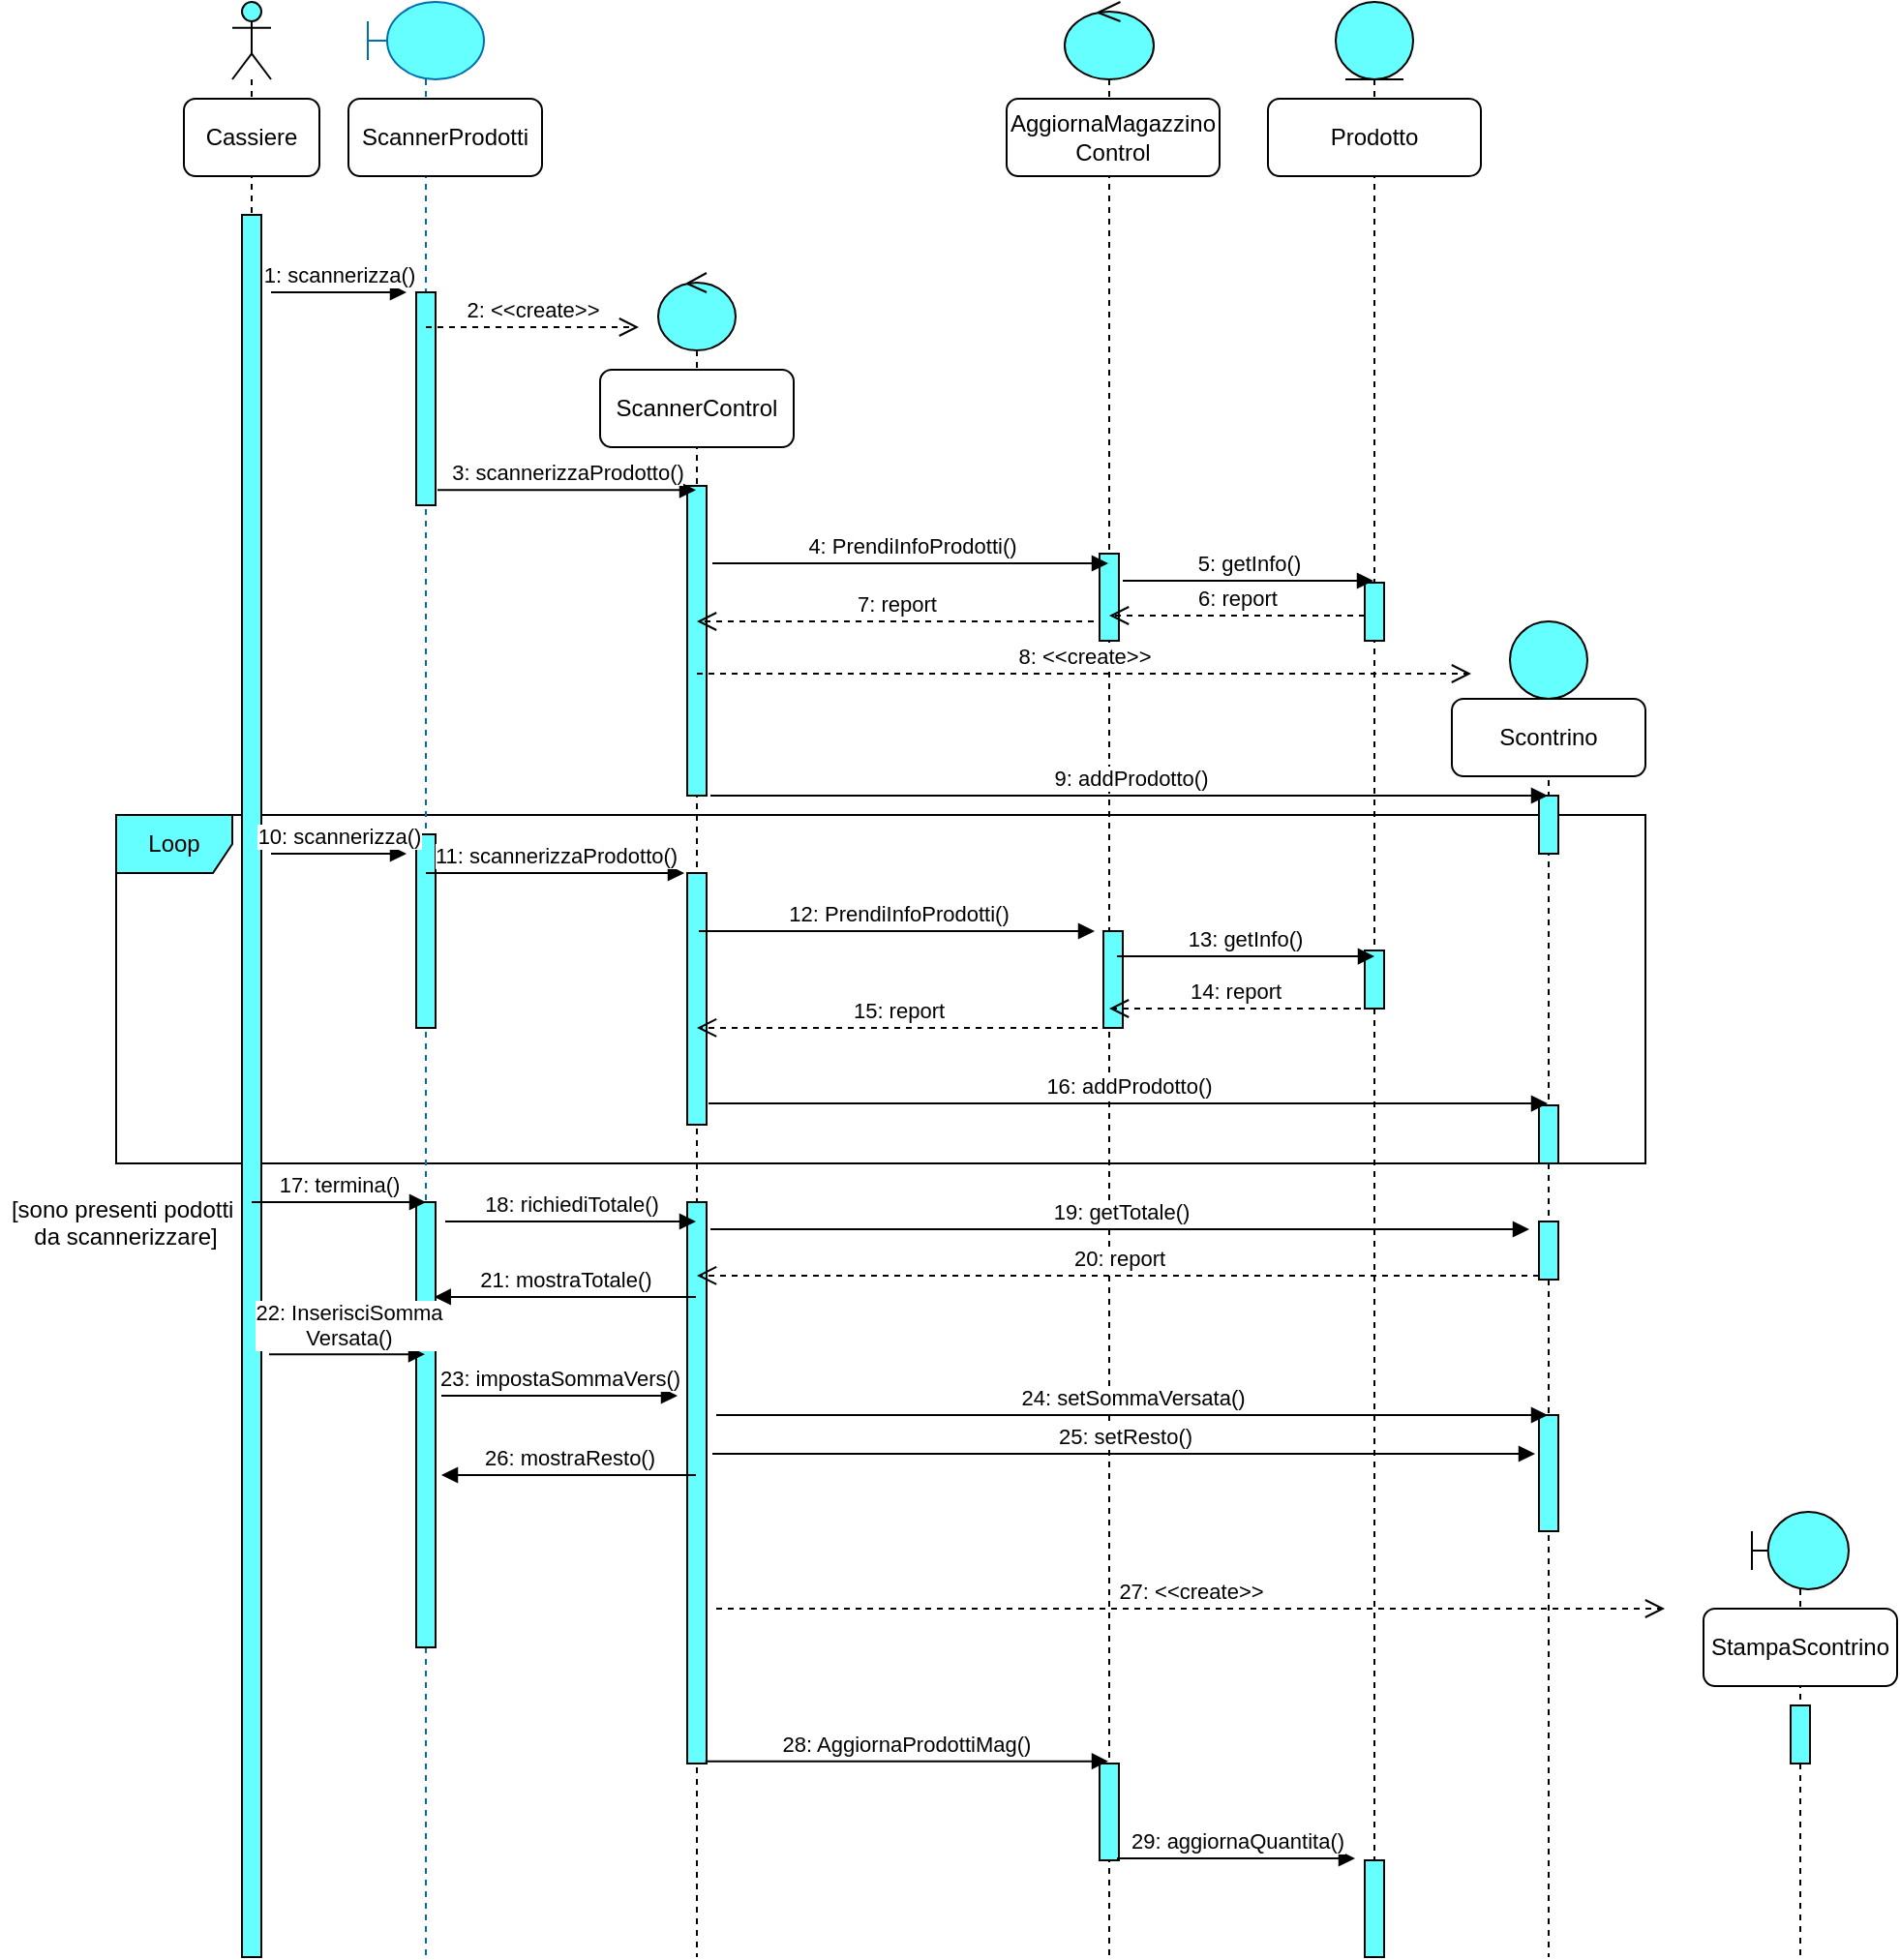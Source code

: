 <mxfile version="13.10.4" type="device"><diagram id="ZUtBysqkoq2L9TmuuniJ" name="Page-1"><mxGraphModel dx="1848" dy="2860" grid="1" gridSize="10" guides="1" tooltips="1" connect="1" arrows="1" fold="1" page="1" pageScale="1" pageWidth="827" pageHeight="1169" math="0" shadow="0"><root><mxCell id="0"/><mxCell id="1" parent="0"/><mxCell id="fzkwCnMHSpV7bVsmS4t7-61" value="Loop" style="shape=umlFrame;whiteSpace=wrap;html=1;fillColor=#66FFFF;" vertex="1" parent="1"><mxGeometry x="10" y="-1280" width="790" height="180" as="geometry"/></mxCell><mxCell id="fzkwCnMHSpV7bVsmS4t7-3" value="" style="shape=umlLifeline;participant=umlActor;perimeter=lifelinePerimeter;whiteSpace=wrap;html=1;container=1;collapsible=0;recursiveResize=0;verticalAlign=top;spacingTop=36;outlineConnect=0;fillColor=#66FFFF;" vertex="1" parent="1"><mxGeometry x="70" y="-1700" width="20" height="1010" as="geometry"/></mxCell><mxCell id="fzkwCnMHSpV7bVsmS4t7-5" value="Cassiere" style="rounded=1;whiteSpace=wrap;html=1;" vertex="1" parent="fzkwCnMHSpV7bVsmS4t7-3"><mxGeometry x="-25" y="50" width="70" height="40" as="geometry"/></mxCell><mxCell id="fzkwCnMHSpV7bVsmS4t7-10" value="" style="html=1;points=[];perimeter=orthogonalPerimeter;fillColor=#66FFFF;" vertex="1" parent="fzkwCnMHSpV7bVsmS4t7-3"><mxGeometry x="5" y="110" width="10" height="900" as="geometry"/></mxCell><mxCell id="fzkwCnMHSpV7bVsmS4t7-7" value="" style="shape=umlLifeline;participant=umlBoundary;perimeter=lifelinePerimeter;whiteSpace=wrap;html=1;container=1;collapsible=0;recursiveResize=0;verticalAlign=top;spacingTop=36;outlineConnect=0;strokeColor=#006EAF;fontColor=#ffffff;fillColor=#66FFFF;" vertex="1" parent="1"><mxGeometry x="140" y="-1700" width="60" height="1010" as="geometry"/></mxCell><mxCell id="fzkwCnMHSpV7bVsmS4t7-8" value="ScannerProdotti" style="rounded=1;whiteSpace=wrap;html=1;" vertex="1" parent="fzkwCnMHSpV7bVsmS4t7-7"><mxGeometry x="-10" y="50" width="100" height="40" as="geometry"/></mxCell><mxCell id="fzkwCnMHSpV7bVsmS4t7-50" value="" style="html=1;points=[];perimeter=orthogonalPerimeter;fillColor=#66FFFF;" vertex="1" parent="fzkwCnMHSpV7bVsmS4t7-7"><mxGeometry x="25" y="150" width="10" height="110" as="geometry"/></mxCell><mxCell id="fzkwCnMHSpV7bVsmS4t7-51" value="" style="html=1;points=[];perimeter=orthogonalPerimeter;fillColor=#66FFFF;" vertex="1" parent="fzkwCnMHSpV7bVsmS4t7-7"><mxGeometry x="25" y="430" width="10" height="100" as="geometry"/></mxCell><mxCell id="fzkwCnMHSpV7bVsmS4t7-64" value="" style="html=1;points=[];perimeter=orthogonalPerimeter;fillColor=#66FFFF;" vertex="1" parent="fzkwCnMHSpV7bVsmS4t7-7"><mxGeometry x="25" y="620" width="10" height="230" as="geometry"/></mxCell><mxCell id="fzkwCnMHSpV7bVsmS4t7-12" value="1: scannerizza()" style="html=1;verticalAlign=bottom;endArrow=block;" edge="1" parent="1"><mxGeometry width="80" relative="1" as="geometry"><mxPoint x="90" y="-1550" as="sourcePoint"/><mxPoint x="160" y="-1550" as="targetPoint"/></mxGeometry></mxCell><mxCell id="fzkwCnMHSpV7bVsmS4t7-16" value="" style="shape=umlLifeline;participant=umlControl;perimeter=lifelinePerimeter;whiteSpace=wrap;html=1;container=1;collapsible=0;recursiveResize=0;verticalAlign=top;spacingTop=36;outlineConnect=0;fillColor=#66FFFF;" vertex="1" parent="1"><mxGeometry x="290" y="-1560" width="40" height="870" as="geometry"/></mxCell><mxCell id="fzkwCnMHSpV7bVsmS4t7-17" value="ScannerControl" style="rounded=1;whiteSpace=wrap;html=1;" vertex="1" parent="fzkwCnMHSpV7bVsmS4t7-16"><mxGeometry x="-30" y="50" width="100" height="40" as="geometry"/></mxCell><mxCell id="fzkwCnMHSpV7bVsmS4t7-52" value="" style="html=1;points=[];perimeter=orthogonalPerimeter;fillColor=#66FFFF;" vertex="1" parent="fzkwCnMHSpV7bVsmS4t7-16"><mxGeometry x="15" y="110" width="10" height="160" as="geometry"/></mxCell><mxCell id="fzkwCnMHSpV7bVsmS4t7-53" value="" style="html=1;points=[];perimeter=orthogonalPerimeter;fillColor=#66FFFF;" vertex="1" parent="fzkwCnMHSpV7bVsmS4t7-16"><mxGeometry x="15" y="310" width="10" height="130" as="geometry"/></mxCell><mxCell id="fzkwCnMHSpV7bVsmS4t7-66" value="" style="html=1;points=[];perimeter=orthogonalPerimeter;fillColor=#66FFFF;" vertex="1" parent="fzkwCnMHSpV7bVsmS4t7-16"><mxGeometry x="15" y="480" width="10" height="290" as="geometry"/></mxCell><mxCell id="fzkwCnMHSpV7bVsmS4t7-19" value="2: &amp;lt;&amp;lt;create&amp;gt;&amp;gt;" style="html=1;verticalAlign=bottom;endArrow=open;dashed=1;endSize=8;" edge="1" parent="1" source="fzkwCnMHSpV7bVsmS4t7-7"><mxGeometry relative="1" as="geometry"><mxPoint x="470" y="-1440" as="sourcePoint"/><mxPoint x="280" y="-1532" as="targetPoint"/></mxGeometry></mxCell><mxCell id="fzkwCnMHSpV7bVsmS4t7-20" value="3: scannerizzaProdotto()" style="html=1;verticalAlign=bottom;endArrow=block;exitX=1.1;exitY=0.276;exitDx=0;exitDy=0;exitPerimeter=0;" edge="1" parent="1" target="fzkwCnMHSpV7bVsmS4t7-16"><mxGeometry width="80" relative="1" as="geometry"><mxPoint x="176" y="-1447.88" as="sourcePoint"/><mxPoint x="170" y="-1540" as="targetPoint"/></mxGeometry></mxCell><mxCell id="fzkwCnMHSpV7bVsmS4t7-23" value="" style="shape=umlLifeline;participant=umlControl;perimeter=lifelinePerimeter;whiteSpace=wrap;html=1;container=1;collapsible=0;recursiveResize=0;verticalAlign=top;spacingTop=36;outlineConnect=0;fillColor=#66FFFF;" vertex="1" parent="1"><mxGeometry x="500" y="-1700" width="46" height="1010" as="geometry"/></mxCell><mxCell id="fzkwCnMHSpV7bVsmS4t7-24" value="AggiornaMagazzino&lt;br&gt;Control" style="rounded=1;whiteSpace=wrap;html=1;" vertex="1" parent="fzkwCnMHSpV7bVsmS4t7-23"><mxGeometry x="-30" y="50" width="110" height="40" as="geometry"/></mxCell><mxCell id="fzkwCnMHSpV7bVsmS4t7-56" value="" style="html=1;points=[];perimeter=orthogonalPerimeter;fillColor=#66FFFF;" vertex="1" parent="fzkwCnMHSpV7bVsmS4t7-23"><mxGeometry x="18" y="285" width="10" height="45" as="geometry"/></mxCell><mxCell id="fzkwCnMHSpV7bVsmS4t7-58" value="" style="html=1;points=[];perimeter=orthogonalPerimeter;fillColor=#66FFFF;" vertex="1" parent="fzkwCnMHSpV7bVsmS4t7-23"><mxGeometry x="20" y="480" width="10" height="50" as="geometry"/></mxCell><mxCell id="fzkwCnMHSpV7bVsmS4t7-87" value="" style="html=1;points=[];perimeter=orthogonalPerimeter;fillColor=#66FFFF;" vertex="1" parent="fzkwCnMHSpV7bVsmS4t7-23"><mxGeometry x="18" y="910" width="10" height="50" as="geometry"/></mxCell><mxCell id="fzkwCnMHSpV7bVsmS4t7-27" value="4: PrendiInfoProdotti()" style="html=1;verticalAlign=bottom;endArrow=block;" edge="1" parent="1" target="fzkwCnMHSpV7bVsmS4t7-23"><mxGeometry width="80" relative="1" as="geometry"><mxPoint x="318" y="-1410" as="sourcePoint"/><mxPoint x="390" y="-1411" as="targetPoint"/></mxGeometry></mxCell><mxCell id="fzkwCnMHSpV7bVsmS4t7-28" value="" style="shape=umlLifeline;participant=umlEntity;perimeter=lifelinePerimeter;whiteSpace=wrap;html=1;container=1;collapsible=0;recursiveResize=0;verticalAlign=top;spacingTop=36;outlineConnect=0;fillColor=#66FFFF;" vertex="1" parent="1"><mxGeometry x="640" y="-1700" width="40" height="1010" as="geometry"/></mxCell><mxCell id="fzkwCnMHSpV7bVsmS4t7-59" value="" style="html=1;points=[];perimeter=orthogonalPerimeter;fillColor=#66FFFF;" vertex="1" parent="fzkwCnMHSpV7bVsmS4t7-28"><mxGeometry x="15" y="300" width="10" height="30" as="geometry"/></mxCell><mxCell id="fzkwCnMHSpV7bVsmS4t7-60" value="" style="html=1;points=[];perimeter=orthogonalPerimeter;fillColor=#66FFFF;" vertex="1" parent="fzkwCnMHSpV7bVsmS4t7-28"><mxGeometry x="15" y="490" width="10" height="30" as="geometry"/></mxCell><mxCell id="fzkwCnMHSpV7bVsmS4t7-92" value="" style="html=1;points=[];perimeter=orthogonalPerimeter;fillColor=#66FFFF;" vertex="1" parent="fzkwCnMHSpV7bVsmS4t7-28"><mxGeometry x="15" y="960" width="10" height="50" as="geometry"/></mxCell><mxCell id="fzkwCnMHSpV7bVsmS4t7-29" value="Prodotto" style="rounded=1;whiteSpace=wrap;html=1;" vertex="1" parent="1"><mxGeometry x="605" y="-1650" width="110" height="40" as="geometry"/></mxCell><mxCell id="fzkwCnMHSpV7bVsmS4t7-31" value="5: getInfo()" style="html=1;verticalAlign=bottom;endArrow=block;" edge="1" parent="1" target="fzkwCnMHSpV7bVsmS4t7-28"><mxGeometry width="80" relative="1" as="geometry"><mxPoint x="530" y="-1401" as="sourcePoint"/><mxPoint x="532.5" y="-1401.07" as="targetPoint"/></mxGeometry></mxCell><mxCell id="fzkwCnMHSpV7bVsmS4t7-32" value="8: &amp;lt;&amp;lt;create&amp;gt;&amp;gt;" style="html=1;verticalAlign=bottom;endArrow=open;dashed=1;endSize=8;" edge="1" parent="1" source="fzkwCnMHSpV7bVsmS4t7-16"><mxGeometry relative="1" as="geometry"><mxPoint x="316" y="-1370" as="sourcePoint"/><mxPoint x="710" y="-1353" as="targetPoint"/></mxGeometry></mxCell><mxCell id="fzkwCnMHSpV7bVsmS4t7-33" value="" style="shape=umlLifeline;participant=umlEntity;perimeter=lifelinePerimeter;whiteSpace=wrap;html=1;container=1;collapsible=0;recursiveResize=0;verticalAlign=top;spacingTop=36;outlineConnect=0;fillColor=#66FFFF;" vertex="1" parent="1"><mxGeometry x="730" y="-1380" width="40" height="690" as="geometry"/></mxCell><mxCell id="fzkwCnMHSpV7bVsmS4t7-34" value="" style="html=1;points=[];perimeter=orthogonalPerimeter;fillColor=#66FFFF;" vertex="1" parent="fzkwCnMHSpV7bVsmS4t7-33"><mxGeometry x="15" y="90" width="10" height="30" as="geometry"/></mxCell><mxCell id="fzkwCnMHSpV7bVsmS4t7-46" value="Scontrino" style="rounded=1;whiteSpace=wrap;html=1;" vertex="1" parent="fzkwCnMHSpV7bVsmS4t7-33"><mxGeometry x="-30" y="40" width="100" height="40" as="geometry"/></mxCell><mxCell id="fzkwCnMHSpV7bVsmS4t7-49" value="" style="html=1;points=[];perimeter=orthogonalPerimeter;fillColor=#66FFFF;" vertex="1" parent="fzkwCnMHSpV7bVsmS4t7-33"><mxGeometry x="15" y="250" width="10" height="30" as="geometry"/></mxCell><mxCell id="fzkwCnMHSpV7bVsmS4t7-68" value="" style="html=1;points=[];perimeter=orthogonalPerimeter;fillColor=#66FFFF;" vertex="1" parent="fzkwCnMHSpV7bVsmS4t7-33"><mxGeometry x="15" y="310" width="10" height="30" as="geometry"/></mxCell><mxCell id="fzkwCnMHSpV7bVsmS4t7-36" value="6: report" style="html=1;verticalAlign=bottom;endArrow=open;dashed=1;endSize=8;" edge="1" parent="1" target="fzkwCnMHSpV7bVsmS4t7-23"><mxGeometry relative="1" as="geometry"><mxPoint x="655" y="-1383" as="sourcePoint"/><mxPoint x="360" y="-1310" as="targetPoint"/></mxGeometry></mxCell><mxCell id="fzkwCnMHSpV7bVsmS4t7-37" value="7: report" style="html=1;verticalAlign=bottom;endArrow=open;dashed=1;endSize=8;" edge="1" parent="1" target="fzkwCnMHSpV7bVsmS4t7-16"><mxGeometry relative="1" as="geometry"><mxPoint x="515" y="-1380" as="sourcePoint"/><mxPoint x="539" y="-1372.97" as="targetPoint"/></mxGeometry></mxCell><mxCell id="fzkwCnMHSpV7bVsmS4t7-38" value="9: addProdotto()" style="html=1;verticalAlign=bottom;endArrow=block;" edge="1" parent="1" target="fzkwCnMHSpV7bVsmS4t7-33"><mxGeometry width="80" relative="1" as="geometry"><mxPoint x="317" y="-1290" as="sourcePoint"/><mxPoint x="690" y="-1319" as="targetPoint"/></mxGeometry></mxCell><mxCell id="fzkwCnMHSpV7bVsmS4t7-39" value="10: scannerizza()" style="html=1;verticalAlign=bottom;endArrow=block;" edge="1" parent="1"><mxGeometry width="80" relative="1" as="geometry"><mxPoint x="90" y="-1260" as="sourcePoint"/><mxPoint x="160" y="-1260" as="targetPoint"/></mxGeometry></mxCell><mxCell id="fzkwCnMHSpV7bVsmS4t7-40" value="11: scannerizzaProdotto()" style="html=1;verticalAlign=bottom;endArrow=block;exitX=1.1;exitY=0.276;exitDx=0;exitDy=0;exitPerimeter=0;" edge="1" parent="1"><mxGeometry width="80" relative="1" as="geometry"><mxPoint x="170" y="-1250" as="sourcePoint"/><mxPoint x="303.5" y="-1250" as="targetPoint"/></mxGeometry></mxCell><mxCell id="fzkwCnMHSpV7bVsmS4t7-41" value="12: PrendiInfoProdotti()" style="html=1;verticalAlign=bottom;endArrow=block;exitX=1.3;exitY=0.165;exitDx=0;exitDy=0;exitPerimeter=0;" edge="1" parent="1"><mxGeometry width="80" relative="1" as="geometry"><mxPoint x="311" y="-1220" as="sourcePoint"/><mxPoint x="515.5" y="-1220" as="targetPoint"/></mxGeometry></mxCell><mxCell id="fzkwCnMHSpV7bVsmS4t7-42" value="13: getInfo()" style="html=1;verticalAlign=bottom;endArrow=block;exitX=0.9;exitY=0.781;exitDx=0;exitDy=0;exitPerimeter=0;" edge="1" parent="1"><mxGeometry width="80" relative="1" as="geometry"><mxPoint x="527" y="-1206.94" as="sourcePoint"/><mxPoint x="660" y="-1207" as="targetPoint"/></mxGeometry></mxCell><mxCell id="fzkwCnMHSpV7bVsmS4t7-43" value="14: report" style="html=1;verticalAlign=bottom;endArrow=open;dashed=1;endSize=8;" edge="1" parent="1"><mxGeometry relative="1" as="geometry"><mxPoint x="653" y="-1180" as="sourcePoint"/><mxPoint x="523" y="-1180" as="targetPoint"/></mxGeometry></mxCell><mxCell id="fzkwCnMHSpV7bVsmS4t7-44" value="15: report" style="html=1;verticalAlign=bottom;endArrow=open;dashed=1;endSize=8;exitX=-0.1;exitY=0.923;exitDx=0;exitDy=0;exitPerimeter=0;" edge="1" parent="1" target="fzkwCnMHSpV7bVsmS4t7-16"><mxGeometry relative="1" as="geometry"><mxPoint x="517" y="-1170.02" as="sourcePoint"/><mxPoint x="539" y="-1180.04" as="targetPoint"/></mxGeometry></mxCell><mxCell id="fzkwCnMHSpV7bVsmS4t7-45" value="16: addProdotto()" style="html=1;verticalAlign=bottom;endArrow=block;exitX=1.1;exitY=0.997;exitDx=0;exitDy=0;exitPerimeter=0;" edge="1" parent="1" target="fzkwCnMHSpV7bVsmS4t7-33"><mxGeometry width="80" relative="1" as="geometry"><mxPoint x="316" y="-1130.96" as="sourcePoint"/><mxPoint x="730" y="-1131" as="targetPoint"/></mxGeometry></mxCell><mxCell id="fzkwCnMHSpV7bVsmS4t7-63" value="[sono presenti podotti &#10;da scannerizzare]" style="text;strokeColor=none;fillColor=none;align=center;verticalAlign=top;spacingLeft=4;spacingRight=4;overflow=hidden;rotatable=0;points=[[0,0.5],[1,0.5]];portConstraint=eastwest;" vertex="1" parent="1"><mxGeometry x="-50" y="-1090" width="130" height="40" as="geometry"/></mxCell><mxCell id="fzkwCnMHSpV7bVsmS4t7-65" value="18: richiediTotale()" style="html=1;verticalAlign=bottom;endArrow=block;" edge="1" parent="1" target="fzkwCnMHSpV7bVsmS4t7-16"><mxGeometry width="80" relative="1" as="geometry"><mxPoint x="180" y="-1070" as="sourcePoint"/><mxPoint x="313.5" y="-1240" as="targetPoint"/></mxGeometry></mxCell><mxCell id="fzkwCnMHSpV7bVsmS4t7-67" value="19: getTotale()" style="html=1;verticalAlign=bottom;endArrow=block;" edge="1" parent="1"><mxGeometry width="80" relative="1" as="geometry"><mxPoint x="317" y="-1066" as="sourcePoint"/><mxPoint x="740" y="-1066" as="targetPoint"/></mxGeometry></mxCell><mxCell id="fzkwCnMHSpV7bVsmS4t7-69" value="20: report" style="html=1;verticalAlign=bottom;endArrow=open;dashed=1;endSize=8;exitX=0;exitY=0.933;exitDx=0;exitDy=0;exitPerimeter=0;" edge="1" parent="1" source="fzkwCnMHSpV7bVsmS4t7-68" target="fzkwCnMHSpV7bVsmS4t7-16"><mxGeometry relative="1" as="geometry"><mxPoint x="527" y="-1160.02" as="sourcePoint"/><mxPoint x="319.5" y="-1160.02" as="targetPoint"/></mxGeometry></mxCell><mxCell id="fzkwCnMHSpV7bVsmS4t7-72" value="22: InserisciSomma&lt;br&gt;Versata()" style="html=1;verticalAlign=bottom;endArrow=block;exitX=1.4;exitY=0.654;exitDx=0;exitDy=0;exitPerimeter=0;" edge="1" parent="1" source="fzkwCnMHSpV7bVsmS4t7-10" target="fzkwCnMHSpV7bVsmS4t7-7"><mxGeometry width="80" relative="1" as="geometry"><mxPoint x="185" y="-1069" as="sourcePoint"/><mxPoint x="319.5" y="-1069" as="targetPoint"/></mxGeometry></mxCell><mxCell id="fzkwCnMHSpV7bVsmS4t7-73" value="23: impostaSommaVers()" style="html=1;verticalAlign=bottom;endArrow=block;" edge="1" parent="1"><mxGeometry width="80" relative="1" as="geometry"><mxPoint x="178" y="-980" as="sourcePoint"/><mxPoint x="300" y="-980" as="targetPoint"/></mxGeometry></mxCell><mxCell id="fzkwCnMHSpV7bVsmS4t7-74" value="" style="html=1;points=[];perimeter=orthogonalPerimeter;fillColor=#66FFFF;" vertex="1" parent="1"><mxGeometry x="745" y="-970" width="10" height="60" as="geometry"/></mxCell><mxCell id="fzkwCnMHSpV7bVsmS4t7-75" value="24: setSommaVersata()" style="html=1;verticalAlign=bottom;endArrow=block;" edge="1" parent="1" target="fzkwCnMHSpV7bVsmS4t7-33"><mxGeometry width="80" relative="1" as="geometry"><mxPoint x="320" y="-970" as="sourcePoint"/><mxPoint x="310" y="-970" as="targetPoint"/></mxGeometry></mxCell><mxCell id="fzkwCnMHSpV7bVsmS4t7-77" value="25: setResto()" style="html=1;verticalAlign=bottom;endArrow=block;" edge="1" parent="1"><mxGeometry width="80" relative="1" as="geometry"><mxPoint x="318" y="-950" as="sourcePoint"/><mxPoint x="743" y="-950" as="targetPoint"/></mxGeometry></mxCell><mxCell id="fzkwCnMHSpV7bVsmS4t7-86" value="27: &amp;lt;&amp;lt;create&amp;gt;&amp;gt;" style="html=1;verticalAlign=bottom;endArrow=open;dashed=1;endSize=8;" edge="1" parent="1"><mxGeometry relative="1" as="geometry"><mxPoint x="320" y="-870" as="sourcePoint"/><mxPoint x="810" y="-870" as="targetPoint"/></mxGeometry></mxCell><mxCell id="fzkwCnMHSpV7bVsmS4t7-88" value="28: AggiornaProdottiMag()" style="html=1;verticalAlign=bottom;endArrow=block;exitX=0.935;exitY=0.996;exitDx=0;exitDy=0;exitPerimeter=0;" edge="1" parent="1" source="fzkwCnMHSpV7bVsmS4t7-66" target="fzkwCnMHSpV7bVsmS4t7-23"><mxGeometry width="80" relative="1" as="geometry"><mxPoint x="370" y="-789" as="sourcePoint"/><mxPoint x="870" y="-811" as="targetPoint"/></mxGeometry></mxCell><mxCell id="fzkwCnMHSpV7bVsmS4t7-90" value="29: aggiornaQuantita()" style="html=1;verticalAlign=bottom;endArrow=block;exitX=0.9;exitY=0.98;exitDx=0;exitDy=0;exitPerimeter=0;" edge="1" parent="1" source="fzkwCnMHSpV7bVsmS4t7-87"><mxGeometry width="80" relative="1" as="geometry"><mxPoint x="328" y="-811.3" as="sourcePoint"/><mxPoint x="650" y="-741" as="targetPoint"/></mxGeometry></mxCell><mxCell id="fzkwCnMHSpV7bVsmS4t7-94" value="26: mostraResto()" style="html=1;verticalAlign=bottom;endArrow=block;" edge="1" parent="1" source="fzkwCnMHSpV7bVsmS4t7-16"><mxGeometry width="80" relative="1" as="geometry"><mxPoint x="328" y="-940" as="sourcePoint"/><mxPoint x="178" y="-939" as="targetPoint"/></mxGeometry></mxCell><mxCell id="fzkwCnMHSpV7bVsmS4t7-95" value="" style="shape=umlLifeline;participant=umlBoundary;perimeter=lifelinePerimeter;whiteSpace=wrap;html=1;container=1;collapsible=0;recursiveResize=0;verticalAlign=top;spacingTop=36;outlineConnect=0;fillColor=#66FFFF;align=center;" vertex="1" parent="1"><mxGeometry x="855" y="-920" width="50" height="230" as="geometry"/></mxCell><mxCell id="fzkwCnMHSpV7bVsmS4t7-96" value="" style="html=1;points=[];perimeter=orthogonalPerimeter;fillColor=#66FFFF;" vertex="1" parent="fzkwCnMHSpV7bVsmS4t7-95"><mxGeometry x="20" y="100" width="10" height="30" as="geometry"/></mxCell><mxCell id="fzkwCnMHSpV7bVsmS4t7-83" value="StampaScontrino" style="rounded=1;whiteSpace=wrap;html=1;" vertex="1" parent="1"><mxGeometry x="830" y="-870" width="100" height="40" as="geometry"/></mxCell><mxCell id="fzkwCnMHSpV7bVsmS4t7-97" value="17: termina()" style="html=1;verticalAlign=bottom;endArrow=block;" edge="1" parent="1"><mxGeometry width="80" relative="1" as="geometry"><mxPoint x="80" y="-1080" as="sourcePoint"/><mxPoint x="170" y="-1080" as="targetPoint"/></mxGeometry></mxCell><mxCell id="fzkwCnMHSpV7bVsmS4t7-98" value="21: mostraTotale()" style="html=1;verticalAlign=bottom;endArrow=block;entryX=0.935;entryY=0.213;entryDx=0;entryDy=0;entryPerimeter=0;" edge="1" parent="1" source="fzkwCnMHSpV7bVsmS4t7-16" target="fzkwCnMHSpV7bVsmS4t7-64"><mxGeometry width="80" relative="1" as="geometry"><mxPoint x="190" y="-1060" as="sourcePoint"/><mxPoint x="319.5" y="-1060" as="targetPoint"/></mxGeometry></mxCell></root></mxGraphModel></diagram></mxfile>